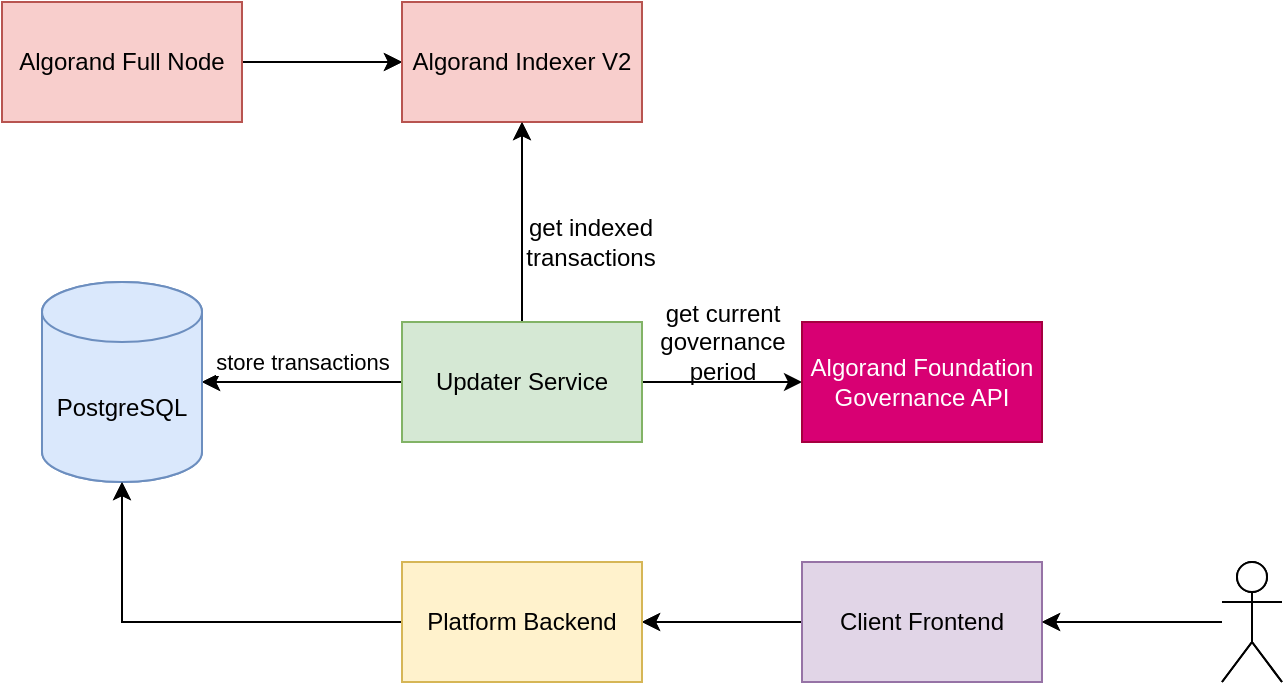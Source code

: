 <mxfile version="20.6.0" type="github">
  <diagram id="r1NtmoYh26IdcGPkt7IQ" name="Page-1">
    <mxGraphModel dx="946" dy="646" grid="1" gridSize="10" guides="1" tooltips="1" connect="1" arrows="1" fold="1" page="1" pageScale="1" pageWidth="827" pageHeight="1169" math="0" shadow="0">
      <root>
        <mxCell id="0" />
        <mxCell id="1" parent="0" />
        <mxCell id="aUGEdeCKB7R9TSqS2uOZ-3" style="edgeStyle=orthogonalEdgeStyle;rounded=0;orthogonalLoop=1;jettySize=auto;html=1;exitX=1;exitY=0.5;exitDx=0;exitDy=0;entryX=0;entryY=0.5;entryDx=0;entryDy=0;strokeColor=default;fontFamily=Arial;fontSource=https%3A%2F%2Ffonts.googleapis.com%2Fcss%3Ffamily%3DArial;" parent="1" source="aUGEdeCKB7R9TSqS2uOZ-1" target="aUGEdeCKB7R9TSqS2uOZ-2" edge="1">
          <mxGeometry relative="1" as="geometry" />
        </mxCell>
        <mxCell id="aUGEdeCKB7R9TSqS2uOZ-1" value="Algorand Full Node" style="rounded=0;whiteSpace=wrap;html=1;fillColor=#f8cecc;strokeColor=#b85450;fontFamily=Arial;fontSource=https%3A%2F%2Ffonts.googleapis.com%2Fcss%3Ffamily%3DArial;" parent="1" vertex="1">
          <mxGeometry x="120" y="100" width="120" height="60" as="geometry" />
        </mxCell>
        <mxCell id="aUGEdeCKB7R9TSqS2uOZ-2" value="Algorand Indexer V2" style="rounded=0;whiteSpace=wrap;html=1;fillColor=#f8cecc;strokeColor=#b85450;fontFamily=Arial;fontSource=https%3A%2F%2Ffonts.googleapis.com%2Fcss%3Ffamily%3DArial;" parent="1" vertex="1">
          <mxGeometry x="320" y="100" width="120" height="60" as="geometry" />
        </mxCell>
        <mxCell id="aUGEdeCKB7R9TSqS2uOZ-5" style="edgeStyle=orthogonalEdgeStyle;rounded=0;orthogonalLoop=1;jettySize=auto;html=1;exitX=0.5;exitY=0;exitDx=0;exitDy=0;entryX=0.5;entryY=1;entryDx=0;entryDy=0;fontFamily=Arial;fontSource=https%3A%2F%2Ffonts.googleapis.com%2Fcss%3Ffamily%3DArial;" parent="1" source="aUGEdeCKB7R9TSqS2uOZ-4" target="aUGEdeCKB7R9TSqS2uOZ-2" edge="1">
          <mxGeometry relative="1" as="geometry" />
        </mxCell>
        <mxCell id="aUGEdeCKB7R9TSqS2uOZ-8" style="edgeStyle=orthogonalEdgeStyle;rounded=0;orthogonalLoop=1;jettySize=auto;html=1;exitX=0;exitY=0.5;exitDx=0;exitDy=0;entryX=1;entryY=0.5;entryDx=0;entryDy=0;entryPerimeter=0;strokeColor=default;fontFamily=Arial;fontSource=https%3A%2F%2Ffonts.googleapis.com%2Fcss%3Ffamily%3DArial;" parent="1" source="aUGEdeCKB7R9TSqS2uOZ-4" target="aUGEdeCKB7R9TSqS2uOZ-7" edge="1">
          <mxGeometry relative="1" as="geometry" />
        </mxCell>
        <mxCell id="aUGEdeCKB7R9TSqS2uOZ-9" value="store transactions" style="edgeLabel;html=1;align=center;verticalAlign=middle;resizable=0;points=[];fontFamily=Arial;fontSource=https%3A%2F%2Ffonts.googleapis.com%2Fcss%3Ffamily%3DArial;" parent="aUGEdeCKB7R9TSqS2uOZ-8" vertex="1" connectable="0">
          <mxGeometry x="-0.32" relative="1" as="geometry">
            <mxPoint x="-16" y="-10" as="offset" />
          </mxGeometry>
        </mxCell>
        <mxCell id="aUGEdeCKB7R9TSqS2uOZ-4" value="Updater Service" style="rounded=0;whiteSpace=wrap;html=1;fillColor=#d5e8d4;strokeColor=#82b366;fontFamily=Arial;fontSource=https%3A%2F%2Ffonts.googleapis.com%2Fcss%3Ffamily%3DArial;" parent="1" vertex="1">
          <mxGeometry x="320" y="260" width="120" height="60" as="geometry" />
        </mxCell>
        <mxCell id="aUGEdeCKB7R9TSqS2uOZ-6" value="get indexed &lt;br&gt;transactions" style="text;html=1;align=center;verticalAlign=middle;resizable=0;points=[];autosize=1;strokeColor=none;fillColor=none;fontFamily=Arial;fontSource=https%3A%2F%2Ffonts.googleapis.com%2Fcss%3Ffamily%3DArial;" parent="1" vertex="1">
          <mxGeometry x="369" y="200" width="90" height="40" as="geometry" />
        </mxCell>
        <mxCell id="aUGEdeCKB7R9TSqS2uOZ-7" value="PostgreSQL" style="shape=cylinder3;whiteSpace=wrap;html=1;boundedLbl=1;backgroundOutline=1;size=15;fillColor=#dae8fc;strokeColor=#6c8ebf;fontFamily=Arial;fontSource=https%3A%2F%2Ffonts.googleapis.com%2Fcss%3Ffamily%3DArial;" parent="1" vertex="1">
          <mxGeometry x="140" y="240" width="80" height="100" as="geometry" />
        </mxCell>
        <mxCell id="aUGEdeCKB7R9TSqS2uOZ-15" style="edgeStyle=orthogonalEdgeStyle;rounded=0;orthogonalLoop=1;jettySize=auto;html=1;exitX=0;exitY=0.5;exitDx=0;exitDy=0;entryX=1;entryY=0.5;entryDx=0;entryDy=0;strokeColor=default;fontFamily=Arial;fontSource=https%3A%2F%2Ffonts.googleapis.com%2Fcss%3Ffamily%3DArial;" parent="1" source="aUGEdeCKB7R9TSqS2uOZ-10" target="aUGEdeCKB7R9TSqS2uOZ-13" edge="1">
          <mxGeometry relative="1" as="geometry" />
        </mxCell>
        <mxCell id="aUGEdeCKB7R9TSqS2uOZ-10" value="Frontend Webapp" style="rounded=0;whiteSpace=wrap;html=1;fillColor=#e1d5e7;strokeColor=#9673a6;fontFamily=Arial;fontSource=https%3A%2F%2Ffonts.googleapis.com%2Fcss%3Ffamily%3DArial;" parent="1" vertex="1">
          <mxGeometry x="520" y="380" width="120" height="60" as="geometry" />
        </mxCell>
        <mxCell id="aUGEdeCKB7R9TSqS2uOZ-20" style="edgeStyle=orthogonalEdgeStyle;rounded=0;orthogonalLoop=1;jettySize=auto;html=1;entryX=1;entryY=0.5;entryDx=0;entryDy=0;strokeColor=default;fontFamily=Arial;fontSource=https%3A%2F%2Ffonts.googleapis.com%2Fcss%3Ffamily%3DArial;" parent="1" source="aUGEdeCKB7R9TSqS2uOZ-11" target="aUGEdeCKB7R9TSqS2uOZ-10" edge="1">
          <mxGeometry relative="1" as="geometry" />
        </mxCell>
        <mxCell id="aUGEdeCKB7R9TSqS2uOZ-11" value="" style="shape=umlActor;verticalLabelPosition=bottom;verticalAlign=top;html=1;outlineConnect=0;fontFamily=Arial;fontSource=https%3A%2F%2Ffonts.googleapis.com%2Fcss%3Ffamily%3DArial;" parent="1" vertex="1">
          <mxGeometry x="730" y="380" width="30" height="60" as="geometry" />
        </mxCell>
        <mxCell id="aUGEdeCKB7R9TSqS2uOZ-14" style="edgeStyle=orthogonalEdgeStyle;rounded=0;orthogonalLoop=1;jettySize=auto;html=1;strokeColor=default;entryX=0.5;entryY=1;entryDx=0;entryDy=0;entryPerimeter=0;fontFamily=Arial;fontSource=https%3A%2F%2Ffonts.googleapis.com%2Fcss%3Ffamily%3DArial;" parent="1" source="aUGEdeCKB7R9TSqS2uOZ-13" target="aUGEdeCKB7R9TSqS2uOZ-7" edge="1">
          <mxGeometry relative="1" as="geometry">
            <mxPoint x="180" y="410" as="targetPoint" />
          </mxGeometry>
        </mxCell>
        <mxCell id="aUGEdeCKB7R9TSqS2uOZ-13" value="Aggregator REST API" style="rounded=0;whiteSpace=wrap;html=1;fillColor=#fff2cc;strokeColor=#d6b656;fontFamily=Arial;fontSource=https%3A%2F%2Ffonts.googleapis.com%2Fcss%3Ffamily%3DArial;" parent="1" vertex="1">
          <mxGeometry x="320" y="380" width="120" height="60" as="geometry" />
        </mxCell>
        <mxCell id="aUGEdeCKB7R9TSqS2uOZ-21" style="edgeStyle=orthogonalEdgeStyle;rounded=0;orthogonalLoop=1;jettySize=auto;html=1;exitX=1;exitY=0.5;exitDx=0;exitDy=0;entryX=0;entryY=0.5;entryDx=0;entryDy=0;strokeColor=default;fontFamily=Arial;fontSource=https%3A%2F%2Ffonts.googleapis.com%2Fcss%3Ffamily%3DArial;" parent="1" source="aUGEdeCKB7R9TSqS2uOZ-22" target="aUGEdeCKB7R9TSqS2uOZ-23" edge="1">
          <mxGeometry relative="1" as="geometry" />
        </mxCell>
        <mxCell id="aUGEdeCKB7R9TSqS2uOZ-22" value="Algorand Full Node" style="rounded=0;whiteSpace=wrap;html=1;fillColor=#f8cecc;strokeColor=#b85450;fontFamily=Arial;fontSource=https%3A%2F%2Ffonts.googleapis.com%2Fcss%3Ffamily%3DArial;" parent="1" vertex="1">
          <mxGeometry x="120" y="100" width="120" height="60" as="geometry" />
        </mxCell>
        <mxCell id="aUGEdeCKB7R9TSqS2uOZ-23" value="Algorand Indexer V2" style="rounded=0;whiteSpace=wrap;html=1;fillColor=#f8cecc;strokeColor=#b85450;fontFamily=Arial;fontSource=https%3A%2F%2Ffonts.googleapis.com%2Fcss%3Ffamily%3DArial;" parent="1" vertex="1">
          <mxGeometry x="320" y="100" width="120" height="60" as="geometry" />
        </mxCell>
        <mxCell id="aUGEdeCKB7R9TSqS2uOZ-24" style="edgeStyle=orthogonalEdgeStyle;rounded=0;orthogonalLoop=1;jettySize=auto;html=1;exitX=0.5;exitY=0;exitDx=0;exitDy=0;entryX=0.5;entryY=1;entryDx=0;entryDy=0;fontFamily=Arial;fontSource=https%3A%2F%2Ffonts.googleapis.com%2Fcss%3Ffamily%3DArial;" parent="1" source="aUGEdeCKB7R9TSqS2uOZ-27" target="aUGEdeCKB7R9TSqS2uOZ-23" edge="1">
          <mxGeometry relative="1" as="geometry" />
        </mxCell>
        <mxCell id="aUGEdeCKB7R9TSqS2uOZ-25" style="edgeStyle=orthogonalEdgeStyle;rounded=0;orthogonalLoop=1;jettySize=auto;html=1;exitX=0;exitY=0.5;exitDx=0;exitDy=0;entryX=1;entryY=0.5;entryDx=0;entryDy=0;entryPerimeter=0;strokeColor=default;fontFamily=Arial;fontSource=https%3A%2F%2Ffonts.googleapis.com%2Fcss%3Ffamily%3DArial;" parent="1" source="aUGEdeCKB7R9TSqS2uOZ-27" target="aUGEdeCKB7R9TSqS2uOZ-29" edge="1">
          <mxGeometry relative="1" as="geometry" />
        </mxCell>
        <mxCell id="aUGEdeCKB7R9TSqS2uOZ-26" value="store transactions" style="edgeLabel;html=1;align=center;verticalAlign=middle;resizable=0;points=[];fontFamily=Arial;fontSource=https%3A%2F%2Ffonts.googleapis.com%2Fcss%3Ffamily%3DArial;" parent="aUGEdeCKB7R9TSqS2uOZ-25" vertex="1" connectable="0">
          <mxGeometry x="-0.32" relative="1" as="geometry">
            <mxPoint x="-16" y="-10" as="offset" />
          </mxGeometry>
        </mxCell>
        <mxCell id="rjI8zZIcE2u4cVr_lx01-5" style="edgeStyle=orthogonalEdgeStyle;rounded=0;orthogonalLoop=1;jettySize=auto;html=1;exitX=1;exitY=0.5;exitDx=0;exitDy=0;entryX=0;entryY=0.5;entryDx=0;entryDy=0;strokeColor=default;fontFamily=Arial;fontSource=https%3A%2F%2Ffonts.googleapis.com%2Fcss%3Ffamily%3DArial;" parent="1" source="aUGEdeCKB7R9TSqS2uOZ-27" target="rjI8zZIcE2u4cVr_lx01-4" edge="1">
          <mxGeometry relative="1" as="geometry" />
        </mxCell>
        <mxCell id="aUGEdeCKB7R9TSqS2uOZ-27" value="Updater Service" style="rounded=0;whiteSpace=wrap;html=1;fillColor=#d5e8d4;strokeColor=#82b366;fontFamily=Arial;fontSource=https%3A%2F%2Ffonts.googleapis.com%2Fcss%3Ffamily%3DArial;" parent="1" vertex="1">
          <mxGeometry x="320" y="260" width="120" height="60" as="geometry" />
        </mxCell>
        <mxCell id="aUGEdeCKB7R9TSqS2uOZ-29" value="PostgreSQL" style="shape=cylinder3;whiteSpace=wrap;html=1;boundedLbl=1;backgroundOutline=1;size=15;fillColor=#dae8fc;strokeColor=#6c8ebf;fontFamily=Arial;fontSource=https%3A%2F%2Ffonts.googleapis.com%2Fcss%3Ffamily%3DArial;" parent="1" vertex="1">
          <mxGeometry x="140" y="240" width="80" height="100" as="geometry" />
        </mxCell>
        <mxCell id="aUGEdeCKB7R9TSqS2uOZ-30" style="edgeStyle=orthogonalEdgeStyle;rounded=0;orthogonalLoop=1;jettySize=auto;html=1;exitX=0;exitY=0.5;exitDx=0;exitDy=0;entryX=1;entryY=0.5;entryDx=0;entryDy=0;strokeColor=default;fontFamily=Arial;fontSource=https%3A%2F%2Ffonts.googleapis.com%2Fcss%3Ffamily%3DArial;" parent="1" source="aUGEdeCKB7R9TSqS2uOZ-31" target="aUGEdeCKB7R9TSqS2uOZ-35" edge="1">
          <mxGeometry relative="1" as="geometry" />
        </mxCell>
        <mxCell id="aUGEdeCKB7R9TSqS2uOZ-31" value="Client Frontend" style="rounded=0;whiteSpace=wrap;html=1;fillColor=#e1d5e7;strokeColor=#9673a6;fontFamily=Arial;fontSource=https%3A%2F%2Ffonts.googleapis.com%2Fcss%3Ffamily%3DArial;" parent="1" vertex="1">
          <mxGeometry x="520" y="380" width="120" height="60" as="geometry" />
        </mxCell>
        <mxCell id="aUGEdeCKB7R9TSqS2uOZ-32" style="edgeStyle=orthogonalEdgeStyle;rounded=0;orthogonalLoop=1;jettySize=auto;html=1;entryX=1;entryY=0.5;entryDx=0;entryDy=0;strokeColor=default;fontFamily=Arial;fontSource=https%3A%2F%2Ffonts.googleapis.com%2Fcss%3Ffamily%3DArial;" parent="1" source="aUGEdeCKB7R9TSqS2uOZ-33" target="aUGEdeCKB7R9TSqS2uOZ-31" edge="1">
          <mxGeometry relative="1" as="geometry" />
        </mxCell>
        <mxCell id="aUGEdeCKB7R9TSqS2uOZ-33" value="" style="shape=umlActor;verticalLabelPosition=bottom;verticalAlign=top;html=1;outlineConnect=0;fontFamily=Arial;fontSource=https%3A%2F%2Ffonts.googleapis.com%2Fcss%3Ffamily%3DArial;" parent="1" vertex="1">
          <mxGeometry x="730" y="380" width="30" height="60" as="geometry" />
        </mxCell>
        <mxCell id="aUGEdeCKB7R9TSqS2uOZ-34" style="edgeStyle=orthogonalEdgeStyle;rounded=0;orthogonalLoop=1;jettySize=auto;html=1;strokeColor=default;entryX=0.5;entryY=1;entryDx=0;entryDy=0;entryPerimeter=0;fontFamily=Arial;fontSource=https%3A%2F%2Ffonts.googleapis.com%2Fcss%3Ffamily%3DArial;" parent="1" source="aUGEdeCKB7R9TSqS2uOZ-35" target="aUGEdeCKB7R9TSqS2uOZ-29" edge="1">
          <mxGeometry relative="1" as="geometry">
            <mxPoint x="180" y="410" as="targetPoint" />
          </mxGeometry>
        </mxCell>
        <mxCell id="aUGEdeCKB7R9TSqS2uOZ-35" value="Platform Backend" style="rounded=0;whiteSpace=wrap;html=1;fillColor=#fff2cc;strokeColor=#d6b656;fontFamily=Arial;fontSource=https%3A%2F%2Ffonts.googleapis.com%2Fcss%3Ffamily%3DArial;" parent="1" vertex="1">
          <mxGeometry x="320" y="380" width="120" height="60" as="geometry" />
        </mxCell>
        <mxCell id="rjI8zZIcE2u4cVr_lx01-4" value="&lt;span style=&quot;color: rgb(255, 255, 255);&quot;&gt;Algorand Foundation&lt;/span&gt;&lt;br style=&quot;color: rgb(255, 255, 255);&quot;&gt;&lt;span style=&quot;color: rgb(255, 255, 255);&quot;&gt;Governance API&lt;/span&gt;" style="rounded=0;whiteSpace=wrap;html=1;fillColor=#d80073;fontColor=#ffffff;strokeColor=#A50040;fontFamily=Arial;fontSource=https%3A%2F%2Ffonts.googleapis.com%2Fcss%3Ffamily%3DArial;" parent="1" vertex="1">
          <mxGeometry x="520" y="260" width="120" height="60" as="geometry" />
        </mxCell>
        <mxCell id="rjI8zZIcE2u4cVr_lx01-6" value="get current&lt;br&gt;governance&lt;br&gt;period" style="text;html=1;align=center;verticalAlign=middle;resizable=0;points=[];autosize=1;strokeColor=none;fillColor=none;fontFamily=Arial;fontSource=https%3A%2F%2Ffonts.googleapis.com%2Fcss%3Ffamily%3DArial;" parent="1" vertex="1">
          <mxGeometry x="435" y="240" width="90" height="60" as="geometry" />
        </mxCell>
      </root>
    </mxGraphModel>
  </diagram>
</mxfile>
